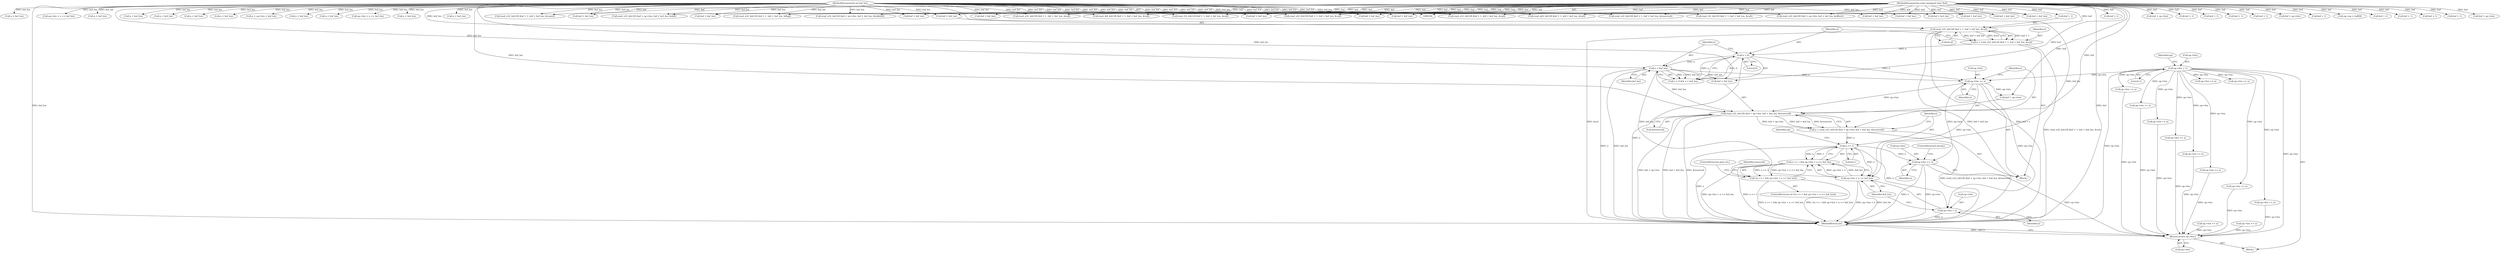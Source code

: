 digraph "0_radare2_bd276ef2fd8ac3401e65be7c126a43175ccfbcd7@API" {
"1000683" [label="(Call,read_u32_leb128 (buf + op->len, buf + buf_len, &reserved))"];
"1000102" [label="(MethodParameterIn,const unsigned char *buf)"];
"1000676" [label="(Call,op->len += n)"];
"1000669" [label="(Call,n > 0)"];
"1000655" [label="(Call,n = read_u32_leb128 (buf + 1, buf + buf_len, &val))"];
"1000657" [label="(Call,read_u32_leb128 (buf + 1, buf + buf_len, &val))"];
"1000103" [label="(MethodParameterIn,int buf_len)"];
"1000672" [label="(Call,n < buf_len)"];
"1000105" [label="(Call,op->len = 1)"];
"1000681" [label="(Call,n = read_u32_leb128 (buf + op->len, buf + buf_len, &reserved))"];
"1000697" [label="(Call,n == 1)"];
"1000696" [label="(Call,n == 1 && op->len + n <= buf_len)"];
"1000695" [label="(Call,!(n == 1 && op->len + n <= buf_len))"];
"1000700" [label="(Call,op->len + n <= buf_len)"];
"1000701" [label="(Call,op->len + n)"];
"1000722" [label="(Call,op->len += n)"];
"1001077" [label="(Return,return op->len;)"];
"1000451" [label="(Call,read_u32_leb128 (buf + 1, buf + buf_len, &count))"];
"1000670" [label="(Identifier,n)"];
"1000951" [label="(Call,n < buf_len)"];
"1000937" [label="(Call,buf + 1)"];
"1000105" [label="(Call,op->len = 1)"];
"1000102" [label="(MethodParameterIn,const unsigned char *buf)"];
"1000695" [label="(Call,!(n == 1 && op->len + n <= buf_len))"];
"1000684" [label="(Call,buf + op->len)"];
"1000701" [label="(Call,op->len + n)"];
"1000428" [label="(Call,op->len += n)"];
"1001005" [label="(Call,buf + 1)"];
"1001078" [label="(Call,op->len)"];
"1000677" [label="(Call,op->len)"];
"1000307" [label="(Call,n < buf_len)"];
"1000727" [label="(ControlStructure,break;)"];
"1000974" [label="(Call,buf + buf_len)"];
"1000811" [label="(Call,read_u32_leb128 (buf + 1, buf + buf_len, &flag))"];
"1000109" [label="(Literal,1)"];
"1000707" [label="(ControlStructure,goto err;)"];
"1000681" [label="(Call,n = read_u32_leb128 (buf + op->len, buf + buf_len, &reserved))"];
"1000103" [label="(MethodParameterIn,int buf_len)"];
"1000893" [label="(Call,buf + buf_len)"];
"1000726" [label="(Identifier,n)"];
"1001045" [label="(Call,buf + 1)"];
"1000382" [label="(Call,op->len += n)"];
"1000989" [label="(Call,op->len += n)"];
"1000692" [label="(Call,&reserved)"];
"1000702" [label="(Call,op->len)"];
"1001008" [label="(Call,buf + buf_len)"];
"1000723" [label="(Call,op->len)"];
"1000694" [label="(ControlStructure,if (!(n == 1 && op->len + n <= buf_len)))"];
"1000838" [label="(Call,buf + op->len)"];
"1000671" [label="(Literal,0)"];
"1000539" [label="(Call,buf + buf_len)"];
"1000517" [label="(Call,op->len + n <= buf_len)"];
"1000661" [label="(Call,buf + buf_len)"];
"1000697" [label="(Call,n == 1)"];
"1000673" [label="(Identifier,n)"];
"1001044" [label="(Call,read_u64_leb128 (buf + 1, buf + buf_len, &val))"];
"1000889" [label="(Call,read_u32_leb128 (buf + 1, buf + buf_len, &reserved))"];
"1000936" [label="(Call,read_i32_leb128 (buf + 1, buf + buf_len, &val))"];
"1000664" [label="(Call,&val)"];
"1000698" [label="(Identifier,n)"];
"1000689" [label="(Call,buf + buf_len)"];
"1001019" [label="(Call,n < buf_len)"];
"1000672" [label="(Call,n < buf_len)"];
"1000756" [label="(Call,n < buf_len)"];
"1000826" [label="(Call,n < buf_len)"];
"1000722" [label="(Call,op->len += n)"];
"1000703" [label="(Identifier,op)"];
"1000657" [label="(Call,read_u32_leb128 (buf + 1, buf + buf_len, &val))"];
"1001048" [label="(Call,buf + buf_len)"];
"1000971" [label="(Call,buf + 1)"];
"1000110" [label="(Call,op->op = buf[0])"];
"1000403" [label="(Call,buf + buf_len)"];
"1000683" [label="(Call,read_u32_leb128 (buf + op->len, buf + buf_len, &reserved))"];
"1000815" [label="(Call,buf + buf_len)"];
"1000745" [label="(Call,buf + buf_len)"];
"1000904" [label="(Call,n < buf_len)"];
"1001059" [label="(Call,n < buf_len)"];
"1000400" [label="(Call,buf + 1)"];
"1001069" [label="(Call,op->len += n)"];
"1000676" [label="(Call,op->len += n)"];
"1000706" [label="(Identifier,buf_len)"];
"1000843" [label="(Call,buf + buf_len)"];
"1001077" [label="(Return,return op->len;)"];
"1000674" [label="(Identifier,buf_len)"];
"1000550" [label="(Call,n + op->len < buf_len)"];
"1000645" [label="(Block,)"];
"1000921" [label="(Call,op->len += n)"];
"1000104" [label="(Block,)"];
"1000890" [label="(Call,buf + 1)"];
"1000812" [label="(Call,buf + 1)"];
"1000414" [label="(Call,n < buf_len)"];
"1000699" [label="(Literal,1)"];
"1000533" [label="(Call,read_u32_leb128 (buf + op->len, buf + buf_len, &def))"];
"1000655" [label="(Call,n = read_u32_leb128 (buf + 1, buf + buf_len, &val))"];
"1000770" [label="(Call,op->len += n)"];
"1000940" [label="(Call,buf + buf_len)"];
"1000502" [label="(Call,read_u32_leb128 (buf + op->len, buf + buf_len, &table[i]))"];
"1000705" [label="(Identifier,n)"];
"1000508" [label="(Call,buf + buf_len)"];
"1000293" [label="(Call,buf + 1)"];
"1001004" [label="(Call,read_u32_leb128 (buf + 1, buf + buf_len, &val))"];
"1000955" [label="(Call,op->len += n)"];
"1000106" [label="(Call,op->len)"];
"1001029" [label="(Call,op->len += n)"];
"1000668" [label="(Call,n > 0 && n < buf_len)"];
"1000709" [label="(Identifier,reserved)"];
"1000873" [label="(Call,op->len += n)"];
"1000292" [label="(Call,read_i32_leb128 (buf + 1, buf + buf_len, &val))"];
"1000399" [label="(Call,read_u32_leb128 (buf + 1, buf + buf_len, &val))"];
"1001097" [label="(MethodReturn,int)"];
"1000466" [label="(Call,n < buf_len)"];
"1000700" [label="(Call,op->len + n <= buf_len)"];
"1000296" [label="(Call,buf + buf_len)"];
"1000656" [label="(Identifier,n)"];
"1000503" [label="(Call,buf + op->len)"];
"1000830" [label="(Call,op->len += n)"];
"1000741" [label="(Call,read_u32_leb128 (buf + 1, buf + buf_len, &val))"];
"1000837" [label="(Call,read_u32_leb128 (buf + op->len, buf + buf_len, &offset))"];
"1000455" [label="(Call,buf + buf_len)"];
"1000682" [label="(Identifier,n)"];
"1000970" [label="(Call,read_i64_leb128 (buf + 1, buf + buf_len, &val))"];
"1000680" [label="(Identifier,n)"];
"1000669" [label="(Call,n > 0)"];
"1000452" [label="(Call,buf + 1)"];
"1000112" [label="(Identifier,op)"];
"1000485" [label="(Call,op->len += n)"];
"1000854" [label="(Call,op->len + n <= buf_len)"];
"1000696" [label="(Call,n == 1 && op->len + n <= buf_len)"];
"1000985" [label="(Call,n < buf_len)"];
"1000559" [label="(Call,op->len += n)"];
"1000658" [label="(Call,buf + 1)"];
"1000534" [label="(Call,buf + op->len)"];
"1000742" [label="(Call,buf + 1)"];
"1000683" -> "1000681"  [label="AST: "];
"1000683" -> "1000692"  [label="CFG: "];
"1000684" -> "1000683"  [label="AST: "];
"1000689" -> "1000683"  [label="AST: "];
"1000692" -> "1000683"  [label="AST: "];
"1000681" -> "1000683"  [label="CFG: "];
"1000683" -> "1001097"  [label="DDG: buf + op->len"];
"1000683" -> "1001097"  [label="DDG: buf + buf_len"];
"1000683" -> "1001097"  [label="DDG: &reserved"];
"1000683" -> "1000681"  [label="DDG: buf + op->len"];
"1000683" -> "1000681"  [label="DDG: buf + buf_len"];
"1000683" -> "1000681"  [label="DDG: &reserved"];
"1000102" -> "1000683"  [label="DDG: buf"];
"1000676" -> "1000683"  [label="DDG: op->len"];
"1000672" -> "1000683"  [label="DDG: buf_len"];
"1000103" -> "1000683"  [label="DDG: buf_len"];
"1000102" -> "1000100"  [label="AST: "];
"1000102" -> "1001097"  [label="DDG: buf"];
"1000102" -> "1000110"  [label="DDG: buf"];
"1000102" -> "1000292"  [label="DDG: buf"];
"1000102" -> "1000293"  [label="DDG: buf"];
"1000102" -> "1000296"  [label="DDG: buf"];
"1000102" -> "1000399"  [label="DDG: buf"];
"1000102" -> "1000400"  [label="DDG: buf"];
"1000102" -> "1000403"  [label="DDG: buf"];
"1000102" -> "1000451"  [label="DDG: buf"];
"1000102" -> "1000452"  [label="DDG: buf"];
"1000102" -> "1000455"  [label="DDG: buf"];
"1000102" -> "1000502"  [label="DDG: buf"];
"1000102" -> "1000503"  [label="DDG: buf"];
"1000102" -> "1000508"  [label="DDG: buf"];
"1000102" -> "1000533"  [label="DDG: buf"];
"1000102" -> "1000534"  [label="DDG: buf"];
"1000102" -> "1000539"  [label="DDG: buf"];
"1000102" -> "1000657"  [label="DDG: buf"];
"1000102" -> "1000658"  [label="DDG: buf"];
"1000102" -> "1000661"  [label="DDG: buf"];
"1000102" -> "1000684"  [label="DDG: buf"];
"1000102" -> "1000689"  [label="DDG: buf"];
"1000102" -> "1000741"  [label="DDG: buf"];
"1000102" -> "1000742"  [label="DDG: buf"];
"1000102" -> "1000745"  [label="DDG: buf"];
"1000102" -> "1000811"  [label="DDG: buf"];
"1000102" -> "1000812"  [label="DDG: buf"];
"1000102" -> "1000815"  [label="DDG: buf"];
"1000102" -> "1000837"  [label="DDG: buf"];
"1000102" -> "1000838"  [label="DDG: buf"];
"1000102" -> "1000843"  [label="DDG: buf"];
"1000102" -> "1000889"  [label="DDG: buf"];
"1000102" -> "1000890"  [label="DDG: buf"];
"1000102" -> "1000893"  [label="DDG: buf"];
"1000102" -> "1000936"  [label="DDG: buf"];
"1000102" -> "1000937"  [label="DDG: buf"];
"1000102" -> "1000940"  [label="DDG: buf"];
"1000102" -> "1000970"  [label="DDG: buf"];
"1000102" -> "1000971"  [label="DDG: buf"];
"1000102" -> "1000974"  [label="DDG: buf"];
"1000102" -> "1001004"  [label="DDG: buf"];
"1000102" -> "1001005"  [label="DDG: buf"];
"1000102" -> "1001008"  [label="DDG: buf"];
"1000102" -> "1001044"  [label="DDG: buf"];
"1000102" -> "1001045"  [label="DDG: buf"];
"1000102" -> "1001048"  [label="DDG: buf"];
"1000676" -> "1000645"  [label="AST: "];
"1000676" -> "1000680"  [label="CFG: "];
"1000677" -> "1000676"  [label="AST: "];
"1000680" -> "1000676"  [label="AST: "];
"1000682" -> "1000676"  [label="CFG: "];
"1000669" -> "1000676"  [label="DDG: n"];
"1000672" -> "1000676"  [label="DDG: n"];
"1000105" -> "1000676"  [label="DDG: op->len"];
"1000676" -> "1000684"  [label="DDG: op->len"];
"1000676" -> "1000700"  [label="DDG: op->len"];
"1000676" -> "1000701"  [label="DDG: op->len"];
"1000676" -> "1000722"  [label="DDG: op->len"];
"1000669" -> "1000668"  [label="AST: "];
"1000669" -> "1000671"  [label="CFG: "];
"1000670" -> "1000669"  [label="AST: "];
"1000671" -> "1000669"  [label="AST: "];
"1000673" -> "1000669"  [label="CFG: "];
"1000668" -> "1000669"  [label="CFG: "];
"1000669" -> "1001097"  [label="DDG: n"];
"1000669" -> "1000668"  [label="DDG: n"];
"1000669" -> "1000668"  [label="DDG: 0"];
"1000655" -> "1000669"  [label="DDG: n"];
"1000669" -> "1000672"  [label="DDG: n"];
"1000655" -> "1000645"  [label="AST: "];
"1000655" -> "1000657"  [label="CFG: "];
"1000656" -> "1000655"  [label="AST: "];
"1000657" -> "1000655"  [label="AST: "];
"1000670" -> "1000655"  [label="CFG: "];
"1000655" -> "1001097"  [label="DDG: read_u32_leb128 (buf + 1, buf + buf_len, &val)"];
"1000657" -> "1000655"  [label="DDG: buf + 1"];
"1000657" -> "1000655"  [label="DDG: buf + buf_len"];
"1000657" -> "1000655"  [label="DDG: &val"];
"1000657" -> "1000664"  [label="CFG: "];
"1000658" -> "1000657"  [label="AST: "];
"1000661" -> "1000657"  [label="AST: "];
"1000664" -> "1000657"  [label="AST: "];
"1000657" -> "1001097"  [label="DDG: &val"];
"1000657" -> "1001097"  [label="DDG: buf + buf_len"];
"1000657" -> "1001097"  [label="DDG: buf + 1"];
"1000103" -> "1000657"  [label="DDG: buf_len"];
"1000103" -> "1000100"  [label="AST: "];
"1000103" -> "1001097"  [label="DDG: buf_len"];
"1000103" -> "1000292"  [label="DDG: buf_len"];
"1000103" -> "1000296"  [label="DDG: buf_len"];
"1000103" -> "1000307"  [label="DDG: buf_len"];
"1000103" -> "1000399"  [label="DDG: buf_len"];
"1000103" -> "1000403"  [label="DDG: buf_len"];
"1000103" -> "1000414"  [label="DDG: buf_len"];
"1000103" -> "1000451"  [label="DDG: buf_len"];
"1000103" -> "1000455"  [label="DDG: buf_len"];
"1000103" -> "1000466"  [label="DDG: buf_len"];
"1000103" -> "1000502"  [label="DDG: buf_len"];
"1000103" -> "1000508"  [label="DDG: buf_len"];
"1000103" -> "1000517"  [label="DDG: buf_len"];
"1000103" -> "1000533"  [label="DDG: buf_len"];
"1000103" -> "1000539"  [label="DDG: buf_len"];
"1000103" -> "1000550"  [label="DDG: buf_len"];
"1000103" -> "1000661"  [label="DDG: buf_len"];
"1000103" -> "1000672"  [label="DDG: buf_len"];
"1000103" -> "1000689"  [label="DDG: buf_len"];
"1000103" -> "1000700"  [label="DDG: buf_len"];
"1000103" -> "1000741"  [label="DDG: buf_len"];
"1000103" -> "1000745"  [label="DDG: buf_len"];
"1000103" -> "1000756"  [label="DDG: buf_len"];
"1000103" -> "1000811"  [label="DDG: buf_len"];
"1000103" -> "1000815"  [label="DDG: buf_len"];
"1000103" -> "1000826"  [label="DDG: buf_len"];
"1000103" -> "1000837"  [label="DDG: buf_len"];
"1000103" -> "1000843"  [label="DDG: buf_len"];
"1000103" -> "1000854"  [label="DDG: buf_len"];
"1000103" -> "1000889"  [label="DDG: buf_len"];
"1000103" -> "1000893"  [label="DDG: buf_len"];
"1000103" -> "1000904"  [label="DDG: buf_len"];
"1000103" -> "1000936"  [label="DDG: buf_len"];
"1000103" -> "1000940"  [label="DDG: buf_len"];
"1000103" -> "1000951"  [label="DDG: buf_len"];
"1000103" -> "1000970"  [label="DDG: buf_len"];
"1000103" -> "1000974"  [label="DDG: buf_len"];
"1000103" -> "1000985"  [label="DDG: buf_len"];
"1000103" -> "1001004"  [label="DDG: buf_len"];
"1000103" -> "1001008"  [label="DDG: buf_len"];
"1000103" -> "1001019"  [label="DDG: buf_len"];
"1000103" -> "1001044"  [label="DDG: buf_len"];
"1000103" -> "1001048"  [label="DDG: buf_len"];
"1000103" -> "1001059"  [label="DDG: buf_len"];
"1000672" -> "1000668"  [label="AST: "];
"1000672" -> "1000674"  [label="CFG: "];
"1000673" -> "1000672"  [label="AST: "];
"1000674" -> "1000672"  [label="AST: "];
"1000668" -> "1000672"  [label="CFG: "];
"1000672" -> "1001097"  [label="DDG: buf_len"];
"1000672" -> "1001097"  [label="DDG: n"];
"1000672" -> "1000668"  [label="DDG: n"];
"1000672" -> "1000668"  [label="DDG: buf_len"];
"1000672" -> "1000689"  [label="DDG: buf_len"];
"1000672" -> "1000700"  [label="DDG: buf_len"];
"1000105" -> "1000104"  [label="AST: "];
"1000105" -> "1000109"  [label="CFG: "];
"1000106" -> "1000105"  [label="AST: "];
"1000109" -> "1000105"  [label="AST: "];
"1000112" -> "1000105"  [label="CFG: "];
"1000105" -> "1001097"  [label="DDG: op->len"];
"1000105" -> "1000382"  [label="DDG: op->len"];
"1000105" -> "1000428"  [label="DDG: op->len"];
"1000105" -> "1000485"  [label="DDG: op->len"];
"1000105" -> "1000770"  [label="DDG: op->len"];
"1000105" -> "1000830"  [label="DDG: op->len"];
"1000105" -> "1000921"  [label="DDG: op->len"];
"1000105" -> "1000955"  [label="DDG: op->len"];
"1000105" -> "1000989"  [label="DDG: op->len"];
"1000105" -> "1001029"  [label="DDG: op->len"];
"1000105" -> "1001069"  [label="DDG: op->len"];
"1000105" -> "1001077"  [label="DDG: op->len"];
"1000681" -> "1000645"  [label="AST: "];
"1000682" -> "1000681"  [label="AST: "];
"1000698" -> "1000681"  [label="CFG: "];
"1000681" -> "1001097"  [label="DDG: read_u32_leb128 (buf + op->len, buf + buf_len, &reserved)"];
"1000681" -> "1000697"  [label="DDG: n"];
"1000697" -> "1000696"  [label="AST: "];
"1000697" -> "1000699"  [label="CFG: "];
"1000698" -> "1000697"  [label="AST: "];
"1000699" -> "1000697"  [label="AST: "];
"1000703" -> "1000697"  [label="CFG: "];
"1000696" -> "1000697"  [label="CFG: "];
"1000697" -> "1001097"  [label="DDG: n"];
"1000697" -> "1000696"  [label="DDG: n"];
"1000697" -> "1000696"  [label="DDG: 1"];
"1000697" -> "1000700"  [label="DDG: n"];
"1000697" -> "1000701"  [label="DDG: n"];
"1000697" -> "1000722"  [label="DDG: n"];
"1000696" -> "1000695"  [label="AST: "];
"1000696" -> "1000700"  [label="CFG: "];
"1000700" -> "1000696"  [label="AST: "];
"1000695" -> "1000696"  [label="CFG: "];
"1000696" -> "1001097"  [label="DDG: op->len + n <= buf_len"];
"1000696" -> "1001097"  [label="DDG: n == 1"];
"1000696" -> "1000695"  [label="DDG: n == 1"];
"1000696" -> "1000695"  [label="DDG: op->len + n <= buf_len"];
"1000700" -> "1000696"  [label="DDG: op->len + n"];
"1000700" -> "1000696"  [label="DDG: buf_len"];
"1000695" -> "1000694"  [label="AST: "];
"1000707" -> "1000695"  [label="CFG: "];
"1000709" -> "1000695"  [label="CFG: "];
"1000695" -> "1001097"  [label="DDG: !(n == 1 && op->len + n <= buf_len)"];
"1000695" -> "1001097"  [label="DDG: n == 1 && op->len + n <= buf_len"];
"1000700" -> "1000706"  [label="CFG: "];
"1000701" -> "1000700"  [label="AST: "];
"1000706" -> "1000700"  [label="AST: "];
"1000700" -> "1001097"  [label="DDG: op->len + n"];
"1000700" -> "1001097"  [label="DDG: buf_len"];
"1000701" -> "1000705"  [label="CFG: "];
"1000702" -> "1000701"  [label="AST: "];
"1000705" -> "1000701"  [label="AST: "];
"1000706" -> "1000701"  [label="CFG: "];
"1000701" -> "1001097"  [label="DDG: n"];
"1000722" -> "1000645"  [label="AST: "];
"1000722" -> "1000726"  [label="CFG: "];
"1000723" -> "1000722"  [label="AST: "];
"1000726" -> "1000722"  [label="AST: "];
"1000727" -> "1000722"  [label="CFG: "];
"1000722" -> "1001097"  [label="DDG: n"];
"1000722" -> "1001097"  [label="DDG: op->len"];
"1000722" -> "1001077"  [label="DDG: op->len"];
"1001077" -> "1000104"  [label="AST: "];
"1001077" -> "1001078"  [label="CFG: "];
"1001078" -> "1001077"  [label="AST: "];
"1001097" -> "1001077"  [label="CFG: "];
"1001077" -> "1001097"  [label="DDG: <RET>"];
"1000559" -> "1001077"  [label="DDG: op->len"];
"1000989" -> "1001077"  [label="DDG: op->len"];
"1001029" -> "1001077"  [label="DDG: op->len"];
"1001069" -> "1001077"  [label="DDG: op->len"];
"1000382" -> "1001077"  [label="DDG: op->len"];
"1000873" -> "1001077"  [label="DDG: op->len"];
"1000955" -> "1001077"  [label="DDG: op->len"];
"1000921" -> "1001077"  [label="DDG: op->len"];
"1000428" -> "1001077"  [label="DDG: op->len"];
"1000770" -> "1001077"  [label="DDG: op->len"];
}
